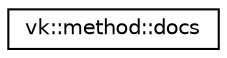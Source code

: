 digraph "Graphical Class Hierarchy"
{
 // LATEX_PDF_SIZE
  edge [fontname="Helvetica",fontsize="10",labelfontname="Helvetica",labelfontsize="10"];
  node [fontname="Helvetica",fontsize="10",shape=record];
  rankdir="LR";
  Node0 [label="vk::method::docs",height=0.2,width=0.4,color="black", fillcolor="white", style="filled",URL="$classvk_1_1method_1_1docs.html",tooltip="The docs methods representation."];
}
